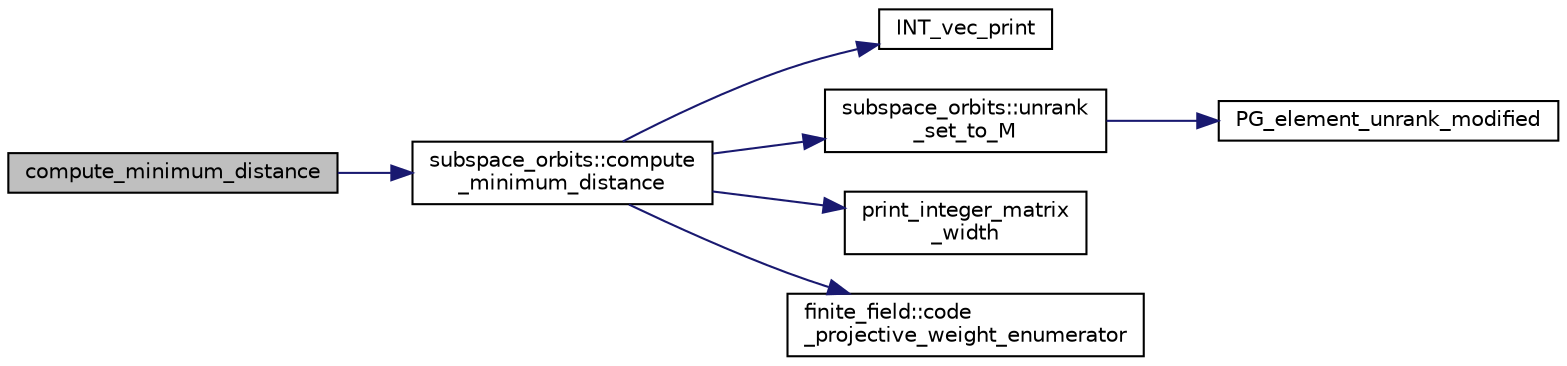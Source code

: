 digraph "compute_minimum_distance"
{
  edge [fontname="Helvetica",fontsize="10",labelfontname="Helvetica",labelfontsize="10"];
  node [fontname="Helvetica",fontsize="10",shape=record];
  rankdir="LR";
  Node0 [label="compute_minimum_distance",height=0.2,width=0.4,color="black", fillcolor="grey75", style="filled", fontcolor="black"];
  Node0 -> Node1 [color="midnightblue",fontsize="10",style="solid",fontname="Helvetica"];
  Node1 [label="subspace_orbits::compute\l_minimum_distance",height=0.2,width=0.4,color="black", fillcolor="white", style="filled",URL="$d2/d9f/classsubspace__orbits.html#a5737a3a8a3aad0ac5befc191f91cae3d"];
  Node1 -> Node2 [color="midnightblue",fontsize="10",style="solid",fontname="Helvetica"];
  Node2 [label="INT_vec_print",height=0.2,width=0.4,color="black", fillcolor="white", style="filled",URL="$df/dbf/sajeeb_8_c.html#a79a5901af0b47dd0d694109543c027fe"];
  Node1 -> Node3 [color="midnightblue",fontsize="10",style="solid",fontname="Helvetica"];
  Node3 [label="subspace_orbits::unrank\l_set_to_M",height=0.2,width=0.4,color="black", fillcolor="white", style="filled",URL="$d2/d9f/classsubspace__orbits.html#a9440573e13ae98d29694664bf23bad83"];
  Node3 -> Node4 [color="midnightblue",fontsize="10",style="solid",fontname="Helvetica"];
  Node4 [label="PG_element_unrank_modified",height=0.2,width=0.4,color="black", fillcolor="white", style="filled",URL="$d4/d67/geometry_8h.html#a83ae9b605d496f6a90345303f6efae64"];
  Node1 -> Node5 [color="midnightblue",fontsize="10",style="solid",fontname="Helvetica"];
  Node5 [label="print_integer_matrix\l_width",height=0.2,width=0.4,color="black", fillcolor="white", style="filled",URL="$d5/db4/io__and__os_8h.html#aa78f3e73fc2179251bd15adbcc31573f"];
  Node1 -> Node6 [color="midnightblue",fontsize="10",style="solid",fontname="Helvetica"];
  Node6 [label="finite_field::code\l_projective_weight_enumerator",height=0.2,width=0.4,color="black", fillcolor="white", style="filled",URL="$df/d5a/classfinite__field.html#a5e3f482f774257b33633d792d63bce14"];
}
